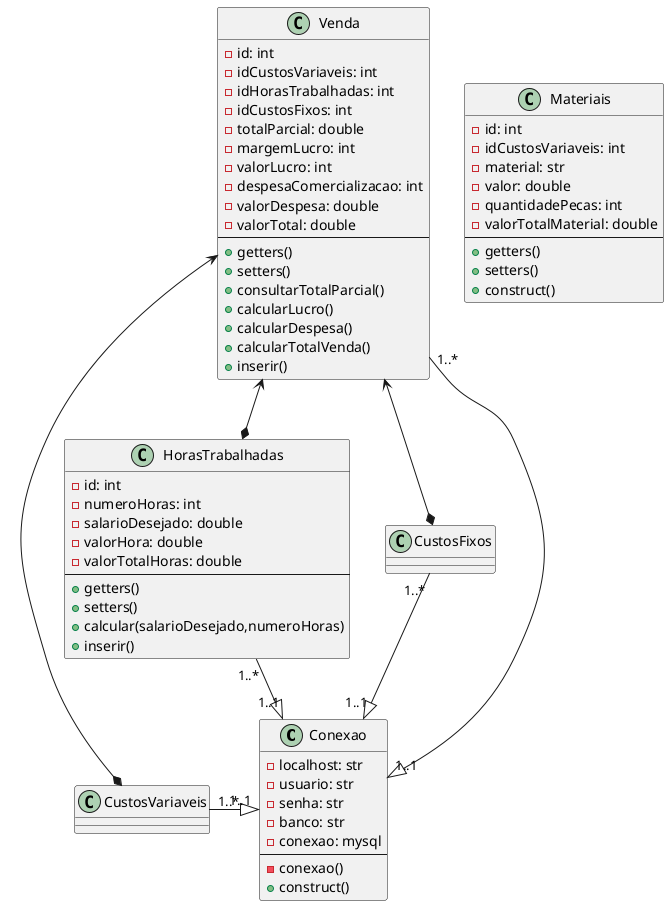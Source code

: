 @startuml Diagrama de class Três

class Conexao {
    -localhost: str
    -usuario: str
    -senha: str
    -banco: str
    -conexao: mysql
    --
    -conexao()
    +construct()
}

class HorasTrabalhadas{
    -id: int
    -numeroHoras: int
    -salarioDesejado: double
    -valorHora: double
    -valorTotalHoras: double
    --
    +getters()
    +setters()
    +calcular(salarioDesejado,numeroHoras)
    +inserir()
}

class CustosVariaveis {

}

class CustosFixos {

}

class Materiais {
    -id: int
    -idCustosVariaveis: int
    -material: str
    -valor: double
    -quantidadePecas: int
    -valorTotalMaterial: double
    --
    +getters()
    +setters()
    +construct()
}

class Venda {
    -id: int
    -idCustosVariaveis: int
    -idHorasTrabalhadas: int
    -idCustosFixos: int
    -totalParcial: double
    -margemLucro: int
    -valorLucro: int
    -despesaComercializacao: int
    -valorDespesa: double
    -valorTotal: double
    --
    +getters()
    +setters()
    +consultarTotalParcial()
    +calcularLucro()
    +calcularDespesa()
    +calcularTotalVenda()
    +inserir()
}

Conexao "1..1" <|-up- "1..*" CustosFixos
Conexao "1..1" <|-left- "1..*" HorasTrabalhadas
Conexao "1..1" <|-left- "1..*" CustosVariaveis
Conexao "1..1" <|-left- "1..*" Venda
Venda <--* CustosVariaveis
Venda <--* HorasTrabalhadas
Venda <--* CustosFixos

@enduml